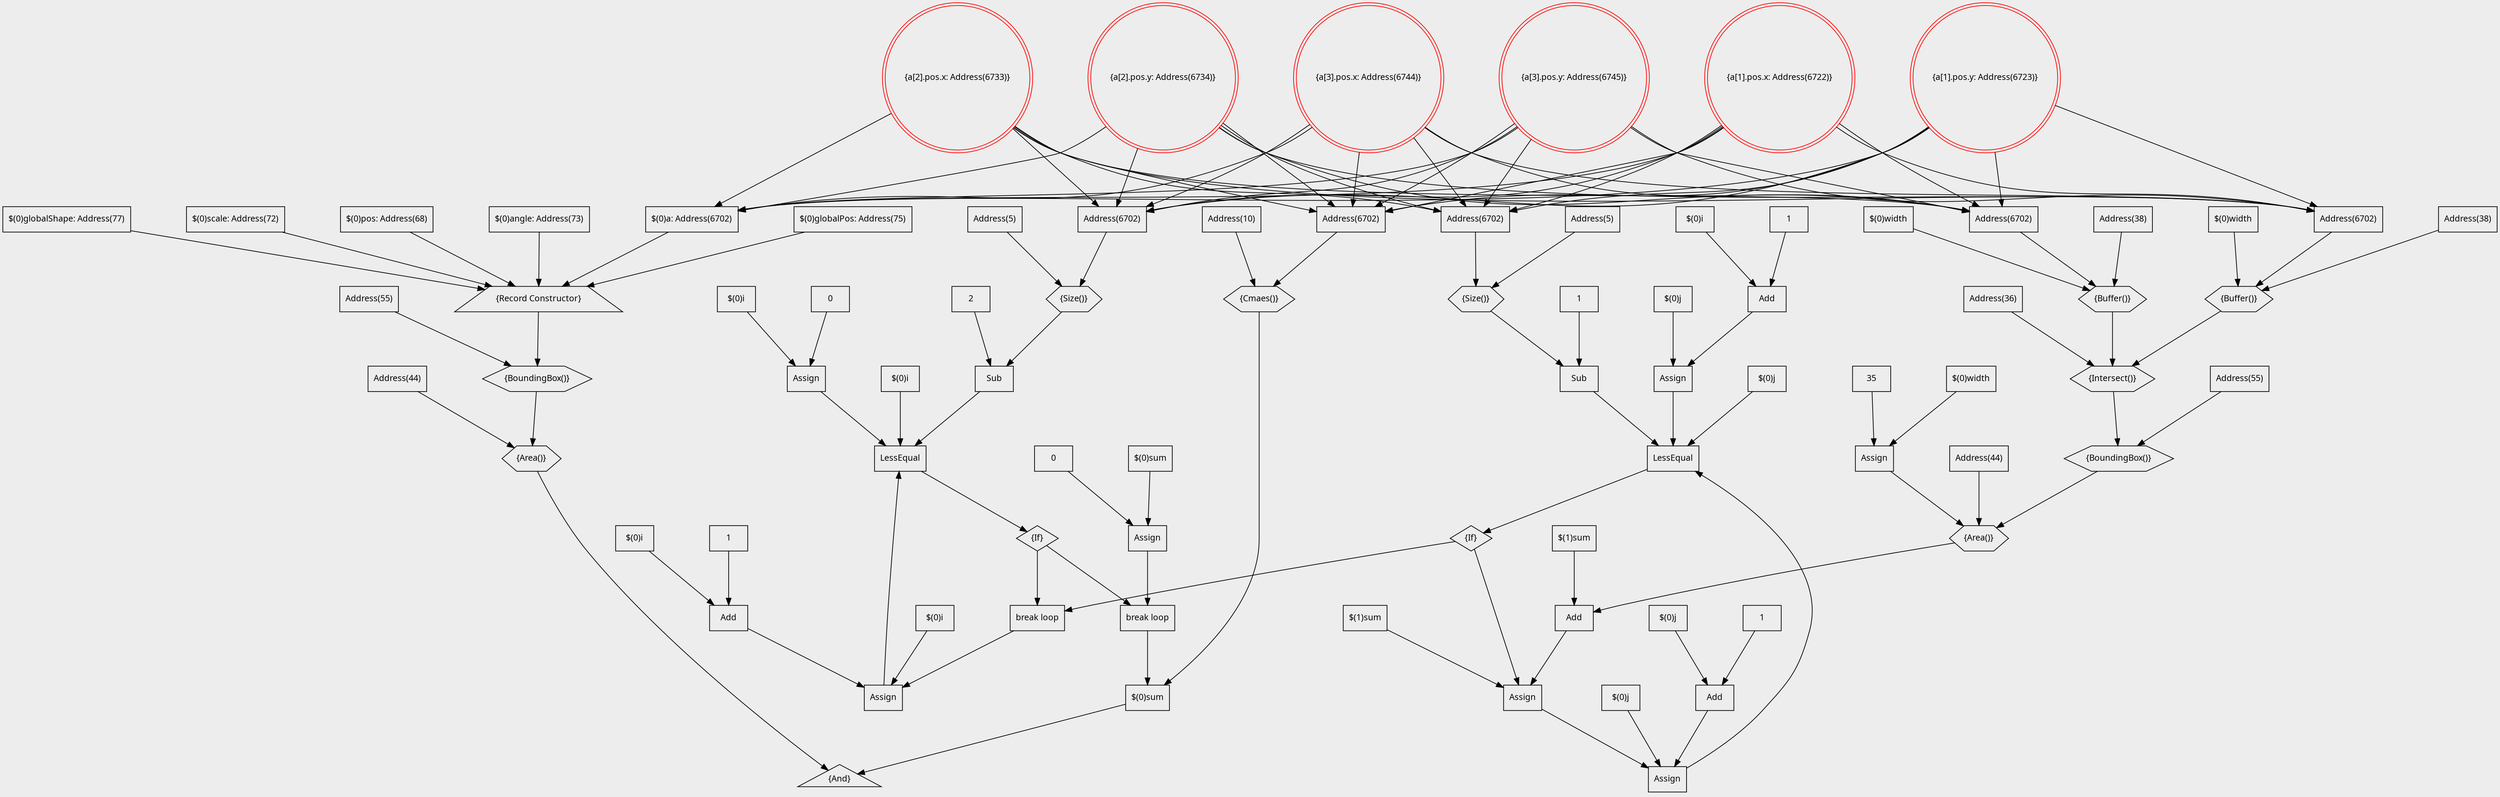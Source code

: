 digraph constraint_flow_graph {
  graph [
    charset = "UTF-8",
    bgcolor = "#EDEDED",
    rankdir = TB,
    nodesep = 1.1,
    ranksep = 1.05
  ];

  node [
    shape = record,
    fontname = "Migu 1M",
    fontsize = 12,
  ];

  node1 [shape = triangle, label = "{And}"];
  node2 [label = "{Address(10)}"];
  node3 [shape = hexagon, label = "{Cmaes()}"];
  node4 [label = "{Address(6702)}"];
  node5 [label = "{Assign}"];
  node6 [label = "{$(0)sum}"];
  node7 [label = "{0}"];
  node8 [label = "{Assign}"];
  node9 [label = "{$(0)i}"];
  node10 [label = "{0}"];
  node11 [label = "{LessEqual}"];
  node12 [label = "{$(0)i}"];
  node13 [label = "{Sub}"];
  node14 [label = "{Address(5)}"];
  node15 [shape = hexagon, label = "{Size()}"];
  node16 [label = "{Address(6702)}"];
  node17 [label = "{2}"];
  node18 [shape = diamond, label = "{If}"];
  node19 [label = "{Assign}"];
  node20 [label = "{$(0)j}"];
  node21 [label = "{Add}"];
  node22 [label = "{$(0)i}"];
  node23 [label = "{1}"];
  node24 [label = "{LessEqual}"];
  node25 [label = "{$(0)j}"];
  node26 [label = "{Sub}"];
  node27 [label = "{Address(5)}"];
  node28 [shape = hexagon, label = "{Size()}"];
  node29 [label = "{Address(6702)}"];
  node30 [label = "{1}"];
  node31 [shape = diamond, label = "{If}"];
  node32 [label = "{Assign}"];
  node33 [label = "{$(1)sum}"];
  node34 [label = "{Add}"];
  node35 [label = "{$(1)sum}"];
  node36 [label = "{Assign}"];
  node37 [label = "{$(0)width}"];
  node38 [label = "{35}"];
  node39 [label = "{Address(44)}"];
  node40 [shape = hexagon, label = "{Area()}"];
  node41 [label = "{Address(55)}"];
  node42 [shape = hexagon, label = "{BoundingBox()}"];
  node43 [label = "{Address(36)}"];
  node44 [shape = hexagon, label = "{Intersect()}"];
  node45 [label = "{Address(38)}"];
  node46 [shape = hexagon, label = "{Buffer()}"];
  node47 [label = "{Address(6702)}"];
  node48 [label = "{$(0)width}"];
  node49 [label = "{Address(38)}"];
  node50 [shape = hexagon, label = "{Buffer()}"];
  node51 [label = "{Address(6702)}"];
  node52 [label = "{$(0)width}"];
  node53 [label = "{break loop}"];
  node54 [label = "{Assign}"];
  node55 [label = "{$(0)j}"];
  node56 [label = "{Add}"];
  node57 [label = "{$(0)j}"];
  node58 [label = "{1}"];
  node59 [label = "{break loop}"];
  node60 [label = "{Assign}"];
  node61 [label = "{$(0)i}"];
  node62 [label = "{Add}"];
  node63 [label = "{$(0)i}"];
  node64 [label = "{1}"];
  node65 [label = "{$(0)sum}"];
  node66 [label = "{Address(44)}"];
  node67 [shape = hexagon, label = "{Area()}"];
  node68 [label = "{Address(55)}"];
  node69 [shape = hexagon, label = "{BoundingBox()}"];
  node70 [shape = trapezium, label = "{Record Constructor}"];
  node71 [label = "{$(0)scale: Address(72)}"];
  node72 [label = "{$(0)pos: Address(68)}"];
  node73 [label = "{$(0)angle: Address(73)}"];
  node74 [label = "{$(0)globalPos: Address(75)}"];
  node75 [label = "{$(0)globalShape: Address(77)}"];
  node76 [label = "{$(0)a: Address(6702)}"];
  node77 [shape = doublecircle, color = "#FF0000", label = "{a[1].pos.x: Address(6722)}"];
  node78 [shape = doublecircle, color = "#FF0000", label = "{a[1].pos.y: Address(6723)}"];
  node79 [shape = doublecircle, color = "#FF0000", label = "{a[2].pos.x: Address(6733)}"];
  node80 [shape = doublecircle, color = "#FF0000", label = "{a[2].pos.y: Address(6734)}"];
  node81 [shape = doublecircle, color = "#FF0000", label = "{a[3].pos.x: Address(6744)}"];
  node82 [shape = doublecircle, color = "#FF0000", label = "{a[3].pos.y: Address(6745)}"];

  node2 -> node3;
  node3 -> node65;
  node4 -> node3;
  node5 -> node59;
  node6 -> node5;
  node7 -> node5;
  node8 -> node11;
  node9 -> node8;
  node10 -> node8;
  node11 -> node18;
  node12 -> node11;
  node13 -> node11;
  node14 -> node15;
  node15 -> node13;
  node16 -> node15;
  node17 -> node13;
  node18 -> node53;
  node18 -> node59;
  node19 -> node24;
  node20 -> node19;
  node21 -> node19;
  node22 -> node21;
  node23 -> node21;
  node24 -> node31;
  node25 -> node24;
  node26 -> node24;
  node27 -> node28;
  node28 -> node26;
  node29 -> node28;
  node30 -> node26;
  node31 -> node32;
  node31 -> node53;
  node32 -> node54;
  node33 -> node32;
  node34 -> node32;
  node35 -> node34;
  node36 -> node40;
  node37 -> node36;
  node38 -> node36;
  node39 -> node40;
  node40 -> node34;
  node41 -> node42;
  node42 -> node40;
  node43 -> node44;
  node44 -> node42;
  node45 -> node46;
  node46 -> node44;
  node47 -> node46;
  node48 -> node46;
  node49 -> node50;
  node50 -> node44;
  node51 -> node50;
  node52 -> node50;
  node53 -> node60;
  node54 -> node24;
  node55 -> node54;
  node56 -> node54;
  node57 -> node56;
  node58 -> node56;
  node59 -> node65;
  node60 -> node11;
  node61 -> node60;
  node62 -> node60;
  node63 -> node62;
  node64 -> node62;
  node65 -> node1;
  node66 -> node67;
  node67 -> node1;
  node68 -> node69;
  node69 -> node67;
  node70 -> node69;
  node71 -> node70;
  node72 -> node70;
  node73 -> node70;
  node74 -> node70;
  node75 -> node70;
  node76 -> node70;
  node77 -> node76;
  node77 -> node4;
  node77 -> node16;
  node77 -> node29;
  node77 -> node47;
  node77 -> node51;
  node78 -> node76;
  node78 -> node4;
  node78 -> node16;
  node78 -> node29;
  node78 -> node47;
  node78 -> node51;
  node79 -> node76;
  node79 -> node4;
  node79 -> node16;
  node79 -> node29;
  node79 -> node47;
  node79 -> node51;
  node80 -> node76;
  node80 -> node4;
  node80 -> node16;
  node80 -> node29;
  node80 -> node47;
  node80 -> node51;
  node81 -> node76;
  node81 -> node4;
  node81 -> node16;
  node81 -> node29;
  node81 -> node47;
  node81 -> node51;
  node82 -> node76;
  node82 -> node4;
  node82 -> node16;
  node82 -> node29;
  node82 -> node47;
  node82 -> node51;
}
